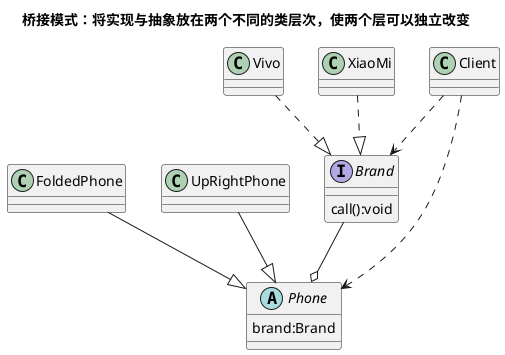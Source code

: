 @startuml
title:桥接模式：将实现与抽象放在两个不同的类层次，使两个层可以独立改变
interface Brand{
    call():void
}

class Vivo
class XiaoMi
abstract class Phone{
    brand:Brand
}

class FoldedPhone
class UpRightPhone
class Client

FoldedPhone --|> Phone
UpRightPhone --|> Phone
Vivo ..|> Brand
XiaoMi ..|> Brand
Brand --o Phone
Client ..> Phone
Client ..> Brand


@enduml
